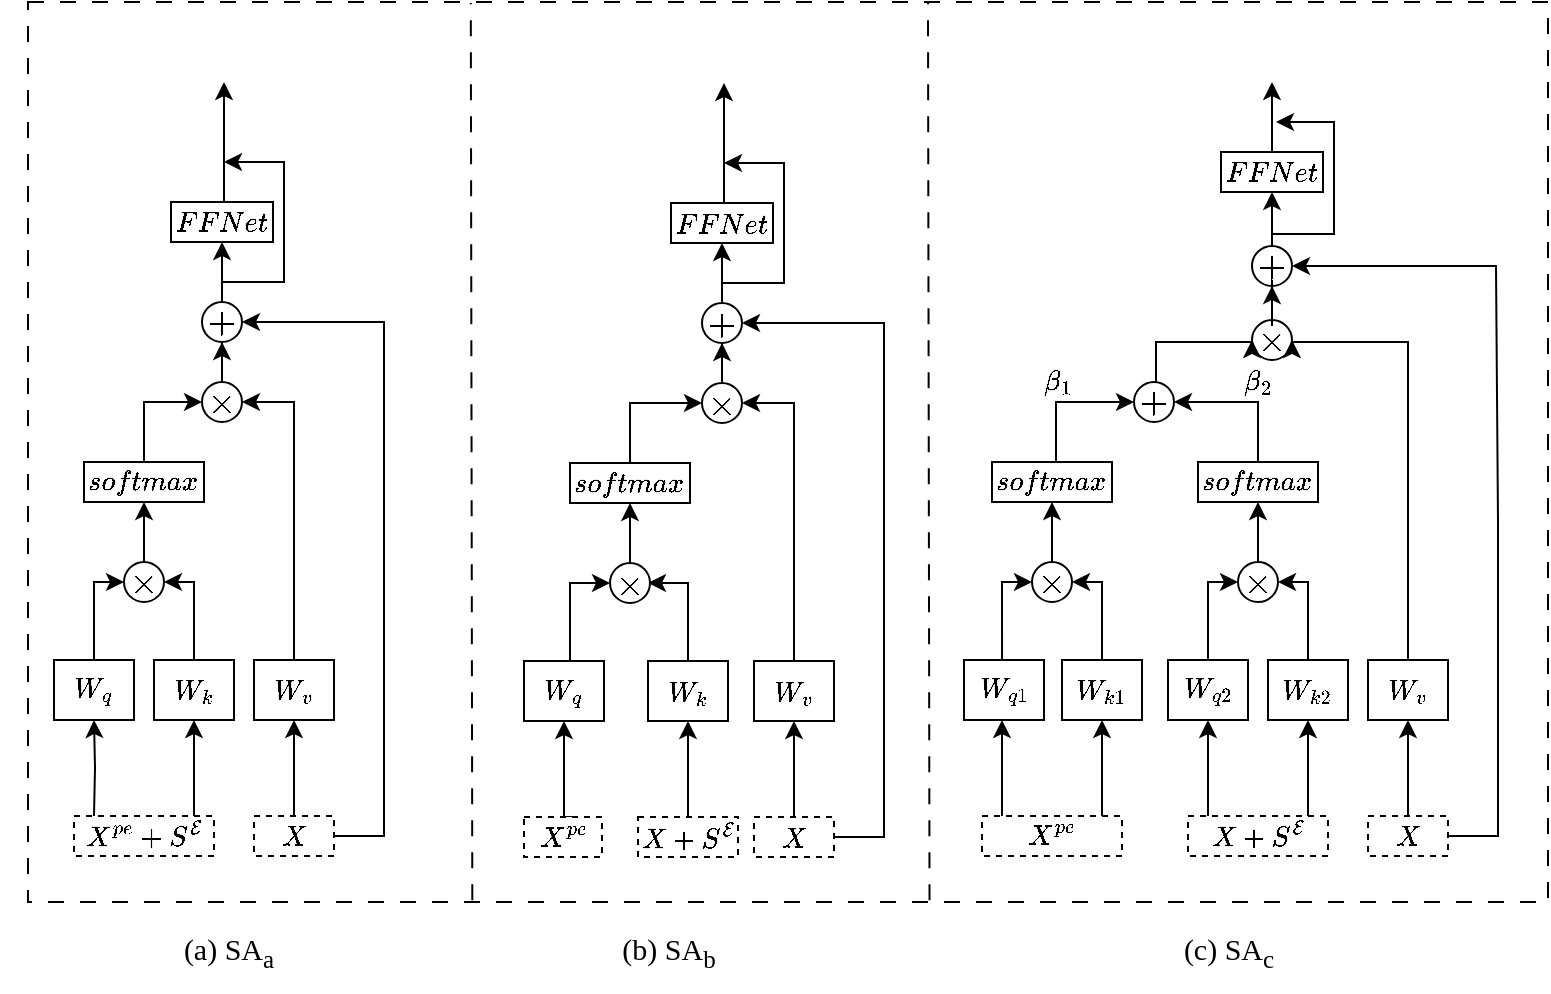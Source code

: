 <mxfile version="21.0.6" type="github">
  <diagram name="第 1 页" id="M36WyEC-G-t3JZa7LGa_">
    <mxGraphModel dx="1434" dy="764" grid="1" gridSize="10" guides="1" tooltips="1" connect="1" arrows="1" fold="1" page="1" pageScale="1" pageWidth="827" pageHeight="1169" math="1" shadow="0">
      <root>
        <mxCell id="0" />
        <mxCell id="1" parent="0" />
        <mxCell id="JCxbR3vqVqJVynUhY-H6-99" value="" style="group" vertex="1" connectable="0" parent="1">
          <mxGeometry x="40" y="10" width="760" height="495" as="geometry" />
        </mxCell>
        <mxCell id="JCxbR3vqVqJVynUhY-H6-1" value="" style="group" vertex="1" connectable="0" parent="JCxbR3vqVqJVynUhY-H6-99">
          <mxGeometry x="13" y="40" width="722" height="387.5" as="geometry" />
        </mxCell>
        <mxCell id="JCxbR3vqVqJVynUhY-H6-2" style="edgeStyle=orthogonalEdgeStyle;rounded=0;orthogonalLoop=1;jettySize=auto;html=1;" edge="1" parent="JCxbR3vqVqJVynUhY-H6-1">
          <mxGeometry relative="1" as="geometry">
            <mxPoint x="70" y="319" as="targetPoint" />
            <mxPoint x="70" y="369" as="sourcePoint" />
          </mxGeometry>
        </mxCell>
        <mxCell id="JCxbR3vqVqJVynUhY-H6-3" style="edgeStyle=orthogonalEdgeStyle;rounded=0;orthogonalLoop=1;jettySize=auto;html=1;" edge="1" parent="JCxbR3vqVqJVynUhY-H6-1" target="JCxbR3vqVqJVynUhY-H6-4">
          <mxGeometry relative="1" as="geometry">
            <mxPoint x="20" y="367" as="sourcePoint" />
          </mxGeometry>
        </mxCell>
        <mxCell id="JCxbR3vqVqJVynUhY-H6-4" value="$$W_q$$" style="rounded=0;whiteSpace=wrap;html=1;" vertex="1" parent="JCxbR3vqVqJVynUhY-H6-1">
          <mxGeometry y="289" width="40" height="30" as="geometry" />
        </mxCell>
        <mxCell id="JCxbR3vqVqJVynUhY-H6-5" value="$$W_k$$" style="rounded=0;whiteSpace=wrap;html=1;" vertex="1" parent="JCxbR3vqVqJVynUhY-H6-1">
          <mxGeometry x="50" y="289" width="40" height="30" as="geometry" />
        </mxCell>
        <mxCell id="JCxbR3vqVqJVynUhY-H6-6" value="$$W_v$$" style="rounded=0;whiteSpace=wrap;html=1;" vertex="1" parent="JCxbR3vqVqJVynUhY-H6-1">
          <mxGeometry x="100" y="289" width="40" height="30" as="geometry" />
        </mxCell>
        <mxCell id="JCxbR3vqVqJVynUhY-H6-7" style="edgeStyle=orthogonalEdgeStyle;rounded=0;orthogonalLoop=1;jettySize=auto;html=1;" edge="1" parent="JCxbR3vqVqJVynUhY-H6-1" source="JCxbR3vqVqJVynUhY-H6-8">
          <mxGeometry relative="1" as="geometry">
            <mxPoint x="45" y="210" as="targetPoint" />
          </mxGeometry>
        </mxCell>
        <mxCell id="JCxbR3vqVqJVynUhY-H6-8" value="&lt;font style=&quot;font-size: 15px;&quot;&gt;$$\times$$&lt;/font&gt;" style="ellipse;whiteSpace=wrap;html=1;aspect=fixed;" vertex="1" parent="JCxbR3vqVqJVynUhY-H6-1">
          <mxGeometry x="35" y="240" width="20" height="20" as="geometry" />
        </mxCell>
        <mxCell id="JCxbR3vqVqJVynUhY-H6-9" style="edgeStyle=orthogonalEdgeStyle;rounded=0;orthogonalLoop=1;jettySize=auto;html=1;entryX=0;entryY=0.5;entryDx=0;entryDy=0;" edge="1" parent="JCxbR3vqVqJVynUhY-H6-1" source="JCxbR3vqVqJVynUhY-H6-4" target="JCxbR3vqVqJVynUhY-H6-8">
          <mxGeometry relative="1" as="geometry">
            <Array as="points">
              <mxPoint x="20" y="250" />
            </Array>
          </mxGeometry>
        </mxCell>
        <mxCell id="JCxbR3vqVqJVynUhY-H6-10" style="edgeStyle=orthogonalEdgeStyle;rounded=0;orthogonalLoop=1;jettySize=auto;html=1;entryX=1;entryY=0.5;entryDx=0;entryDy=0;" edge="1" parent="JCxbR3vqVqJVynUhY-H6-1" source="JCxbR3vqVqJVynUhY-H6-5" target="JCxbR3vqVqJVynUhY-H6-8">
          <mxGeometry relative="1" as="geometry">
            <Array as="points">
              <mxPoint x="70" y="250" />
            </Array>
          </mxGeometry>
        </mxCell>
        <mxCell id="JCxbR3vqVqJVynUhY-H6-11" value="$$softmax$$" style="rounded=0;whiteSpace=wrap;html=1;" vertex="1" parent="JCxbR3vqVqJVynUhY-H6-1">
          <mxGeometry x="15" y="190" width="60" height="20" as="geometry" />
        </mxCell>
        <mxCell id="JCxbR3vqVqJVynUhY-H6-12" value="&lt;font style=&quot;font-size: 15px;&quot;&gt;$$\times$$&lt;/font&gt;" style="ellipse;whiteSpace=wrap;html=1;aspect=fixed;" vertex="1" parent="JCxbR3vqVqJVynUhY-H6-1">
          <mxGeometry x="74" y="150" width="20" height="20" as="geometry" />
        </mxCell>
        <mxCell id="JCxbR3vqVqJVynUhY-H6-13" style="edgeStyle=orthogonalEdgeStyle;rounded=0;orthogonalLoop=1;jettySize=auto;html=1;entryX=1;entryY=0.5;entryDx=0;entryDy=0;" edge="1" parent="JCxbR3vqVqJVynUhY-H6-1" source="JCxbR3vqVqJVynUhY-H6-6" target="JCxbR3vqVqJVynUhY-H6-12">
          <mxGeometry relative="1" as="geometry">
            <Array as="points">
              <mxPoint x="120" y="160" />
            </Array>
          </mxGeometry>
        </mxCell>
        <mxCell id="JCxbR3vqVqJVynUhY-H6-14" style="edgeStyle=orthogonalEdgeStyle;rounded=0;orthogonalLoop=1;jettySize=auto;html=1;entryX=0;entryY=0.5;entryDx=0;entryDy=0;" edge="1" parent="JCxbR3vqVqJVynUhY-H6-1" source="JCxbR3vqVqJVynUhY-H6-11" target="JCxbR3vqVqJVynUhY-H6-12">
          <mxGeometry relative="1" as="geometry">
            <Array as="points">
              <mxPoint x="45" y="160" />
            </Array>
          </mxGeometry>
        </mxCell>
        <mxCell id="JCxbR3vqVqJVynUhY-H6-15" style="edgeStyle=orthogonalEdgeStyle;rounded=0;orthogonalLoop=1;jettySize=auto;html=1;" edge="1" parent="JCxbR3vqVqJVynUhY-H6-1" source="JCxbR3vqVqJVynUhY-H6-16">
          <mxGeometry relative="1" as="geometry">
            <mxPoint x="85" as="targetPoint" />
            <Array as="points">
              <mxPoint x="85" />
              <mxPoint x="85" />
            </Array>
          </mxGeometry>
        </mxCell>
        <mxCell id="JCxbR3vqVqJVynUhY-H6-16" value="$$FFNet$$" style="rounded=0;whiteSpace=wrap;html=1;" vertex="1" parent="JCxbR3vqVqJVynUhY-H6-1">
          <mxGeometry x="58.5" y="60" width="51" height="20" as="geometry" />
        </mxCell>
        <mxCell id="JCxbR3vqVqJVynUhY-H6-17" value="$$X^{pe}+S^\mathcal{E}$$" style="rounded=0;whiteSpace=wrap;html=1;dashed=1;" vertex="1" parent="JCxbR3vqVqJVynUhY-H6-1">
          <mxGeometry x="10" y="367" width="70" height="20" as="geometry" />
        </mxCell>
        <mxCell id="JCxbR3vqVqJVynUhY-H6-18" style="edgeStyle=orthogonalEdgeStyle;rounded=0;orthogonalLoop=1;jettySize=auto;html=1;entryX=0.5;entryY=1;entryDx=0;entryDy=0;" edge="1" parent="JCxbR3vqVqJVynUhY-H6-1" source="JCxbR3vqVqJVynUhY-H6-19" target="JCxbR3vqVqJVynUhY-H6-6">
          <mxGeometry relative="1" as="geometry" />
        </mxCell>
        <mxCell id="JCxbR3vqVqJVynUhY-H6-19" value="$$X$$" style="rounded=0;whiteSpace=wrap;html=1;dashed=1;" vertex="1" parent="JCxbR3vqVqJVynUhY-H6-1">
          <mxGeometry x="100" y="367" width="40" height="20" as="geometry" />
        </mxCell>
        <mxCell id="JCxbR3vqVqJVynUhY-H6-20" style="edgeStyle=orthogonalEdgeStyle;rounded=0;orthogonalLoop=1;jettySize=auto;html=1;entryX=0.5;entryY=1;entryDx=0;entryDy=0;" edge="1" parent="JCxbR3vqVqJVynUhY-H6-1" source="JCxbR3vqVqJVynUhY-H6-21" target="JCxbR3vqVqJVynUhY-H6-16">
          <mxGeometry relative="1" as="geometry" />
        </mxCell>
        <mxCell id="JCxbR3vqVqJVynUhY-H6-21" value="&lt;font style=&quot;font-size: 15px;&quot;&gt;$$+$$&lt;/font&gt;" style="ellipse;whiteSpace=wrap;html=1;aspect=fixed;" vertex="1" parent="JCxbR3vqVqJVynUhY-H6-1">
          <mxGeometry x="74" y="110" width="20" height="20" as="geometry" />
        </mxCell>
        <mxCell id="JCxbR3vqVqJVynUhY-H6-22" style="edgeStyle=orthogonalEdgeStyle;rounded=0;orthogonalLoop=1;jettySize=auto;html=1;entryX=0.5;entryY=1;entryDx=0;entryDy=0;" edge="1" parent="JCxbR3vqVqJVynUhY-H6-1" source="JCxbR3vqVqJVynUhY-H6-12" target="JCxbR3vqVqJVynUhY-H6-21">
          <mxGeometry relative="1" as="geometry" />
        </mxCell>
        <mxCell id="JCxbR3vqVqJVynUhY-H6-23" value="" style="endArrow=classic;html=1;rounded=0;exitX=1;exitY=0.5;exitDx=0;exitDy=0;entryX=1;entryY=0.5;entryDx=0;entryDy=0;" edge="1" parent="JCxbR3vqVqJVynUhY-H6-1" source="JCxbR3vqVqJVynUhY-H6-19" target="JCxbR3vqVqJVynUhY-H6-21">
          <mxGeometry width="50" height="50" relative="1" as="geometry">
            <mxPoint x="-25" y="408" as="sourcePoint" />
            <mxPoint x="105" y="120" as="targetPoint" />
            <Array as="points">
              <mxPoint x="165" y="377" />
              <mxPoint x="165" y="220" />
              <mxPoint x="165" y="120" />
            </Array>
          </mxGeometry>
        </mxCell>
        <mxCell id="JCxbR3vqVqJVynUhY-H6-24" value="" style="endArrow=classic;html=1;rounded=0;" edge="1" parent="JCxbR3vqVqJVynUhY-H6-1">
          <mxGeometry width="50" height="50" relative="1" as="geometry">
            <mxPoint x="84" y="100" as="sourcePoint" />
            <mxPoint x="85" y="40" as="targetPoint" />
            <Array as="points">
              <mxPoint x="115" y="100" />
              <mxPoint x="115" y="40" />
            </Array>
          </mxGeometry>
        </mxCell>
        <mxCell id="JCxbR3vqVqJVynUhY-H6-25" value="" style="group" vertex="1" connectable="0" parent="JCxbR3vqVqJVynUhY-H6-1">
          <mxGeometry x="455" width="267" height="387" as="geometry" />
        </mxCell>
        <mxCell id="JCxbR3vqVqJVynUhY-H6-26" style="edgeStyle=orthogonalEdgeStyle;rounded=0;orthogonalLoop=1;jettySize=auto;html=1;" edge="1" parent="JCxbR3vqVqJVynUhY-H6-25">
          <mxGeometry relative="1" as="geometry">
            <mxPoint x="172" y="319" as="targetPoint" />
            <mxPoint x="172" y="369" as="sourcePoint" />
          </mxGeometry>
        </mxCell>
        <mxCell id="JCxbR3vqVqJVynUhY-H6-27" style="edgeStyle=orthogonalEdgeStyle;rounded=0;orthogonalLoop=1;jettySize=auto;html=1;" edge="1" parent="JCxbR3vqVqJVynUhY-H6-25">
          <mxGeometry relative="1" as="geometry">
            <mxPoint x="122" y="367" as="sourcePoint" />
            <mxPoint x="122" y="319" as="targetPoint" />
          </mxGeometry>
        </mxCell>
        <mxCell id="JCxbR3vqVqJVynUhY-H6-28" style="edgeStyle=orthogonalEdgeStyle;rounded=0;orthogonalLoop=1;jettySize=auto;html=1;entryX=0;entryY=0.5;entryDx=0;entryDy=0;" edge="1" parent="JCxbR3vqVqJVynUhY-H6-25" target="JCxbR3vqVqJVynUhY-H6-33">
          <mxGeometry relative="1" as="geometry">
            <mxPoint x="122" y="289" as="sourcePoint" />
            <Array as="points">
              <mxPoint x="122" y="250" />
            </Array>
          </mxGeometry>
        </mxCell>
        <mxCell id="JCxbR3vqVqJVynUhY-H6-29" value="$$W_{q2}$$" style="rounded=0;whiteSpace=wrap;html=1;" vertex="1" parent="JCxbR3vqVqJVynUhY-H6-25">
          <mxGeometry x="102" y="289" width="40" height="30" as="geometry" />
        </mxCell>
        <mxCell id="JCxbR3vqVqJVynUhY-H6-30" value="$$W_{k2}$$" style="rounded=0;whiteSpace=wrap;html=1;" vertex="1" parent="JCxbR3vqVqJVynUhY-H6-25">
          <mxGeometry x="152" y="289" width="40" height="30" as="geometry" />
        </mxCell>
        <mxCell id="JCxbR3vqVqJVynUhY-H6-31" value="$$W_v$$" style="rounded=0;whiteSpace=wrap;html=1;" vertex="1" parent="JCxbR3vqVqJVynUhY-H6-25">
          <mxGeometry x="202" y="289" width="40" height="30" as="geometry" />
        </mxCell>
        <mxCell id="JCxbR3vqVqJVynUhY-H6-32" style="edgeStyle=orthogonalEdgeStyle;rounded=0;orthogonalLoop=1;jettySize=auto;html=1;" edge="1" parent="JCxbR3vqVqJVynUhY-H6-25" source="JCxbR3vqVqJVynUhY-H6-33">
          <mxGeometry relative="1" as="geometry">
            <mxPoint x="147" y="210" as="targetPoint" />
          </mxGeometry>
        </mxCell>
        <mxCell id="JCxbR3vqVqJVynUhY-H6-33" value="&lt;font style=&quot;font-size: 15px;&quot;&gt;$$\times$$&lt;/font&gt;" style="ellipse;whiteSpace=wrap;html=1;aspect=fixed;" vertex="1" parent="JCxbR3vqVqJVynUhY-H6-25">
          <mxGeometry x="137" y="240" width="20" height="20" as="geometry" />
        </mxCell>
        <mxCell id="JCxbR3vqVqJVynUhY-H6-34" style="edgeStyle=orthogonalEdgeStyle;rounded=0;orthogonalLoop=1;jettySize=auto;html=1;entryX=1;entryY=0.5;entryDx=0;entryDy=0;" edge="1" parent="JCxbR3vqVqJVynUhY-H6-25" source="JCxbR3vqVqJVynUhY-H6-30" target="JCxbR3vqVqJVynUhY-H6-33">
          <mxGeometry relative="1" as="geometry">
            <Array as="points">
              <mxPoint x="172" y="250" />
            </Array>
          </mxGeometry>
        </mxCell>
        <mxCell id="JCxbR3vqVqJVynUhY-H6-35" value="$$softmax$$" style="rounded=0;whiteSpace=wrap;html=1;" vertex="1" parent="JCxbR3vqVqJVynUhY-H6-25">
          <mxGeometry x="117" y="190" width="60" height="20" as="geometry" />
        </mxCell>
        <mxCell id="JCxbR3vqVqJVynUhY-H6-36" value="&lt;font style=&quot;font-size: 15px;&quot;&gt;$$\times$$&lt;/font&gt;" style="ellipse;whiteSpace=wrap;html=1;aspect=fixed;" vertex="1" parent="JCxbR3vqVqJVynUhY-H6-25">
          <mxGeometry x="144" y="119" width="20" height="20" as="geometry" />
        </mxCell>
        <mxCell id="JCxbR3vqVqJVynUhY-H6-37" style="edgeStyle=orthogonalEdgeStyle;rounded=0;orthogonalLoop=1;jettySize=auto;html=1;entryX=1;entryY=0.5;entryDx=0;entryDy=0;" edge="1" parent="JCxbR3vqVqJVynUhY-H6-25" source="JCxbR3vqVqJVynUhY-H6-31" target="JCxbR3vqVqJVynUhY-H6-36">
          <mxGeometry relative="1" as="geometry">
            <Array as="points">
              <mxPoint x="222" y="130" />
              <mxPoint x="164" y="130" />
            </Array>
          </mxGeometry>
        </mxCell>
        <mxCell id="JCxbR3vqVqJVynUhY-H6-38" style="edgeStyle=orthogonalEdgeStyle;rounded=0;orthogonalLoop=1;jettySize=auto;html=1;" edge="1" parent="JCxbR3vqVqJVynUhY-H6-25" source="JCxbR3vqVqJVynUhY-H6-39">
          <mxGeometry relative="1" as="geometry">
            <mxPoint x="154" as="targetPoint" />
          </mxGeometry>
        </mxCell>
        <mxCell id="JCxbR3vqVqJVynUhY-H6-39" value="$$FFNet$$" style="rounded=0;whiteSpace=wrap;html=1;" vertex="1" parent="JCxbR3vqVqJVynUhY-H6-25">
          <mxGeometry x="128.5" y="35" width="51" height="20" as="geometry" />
        </mxCell>
        <mxCell id="JCxbR3vqVqJVynUhY-H6-40" value="$$X + S^\mathcal{E}$$" style="rounded=0;whiteSpace=wrap;html=1;dashed=1;" vertex="1" parent="JCxbR3vqVqJVynUhY-H6-25">
          <mxGeometry x="112" y="367" width="70" height="20" as="geometry" />
        </mxCell>
        <mxCell id="JCxbR3vqVqJVynUhY-H6-41" style="edgeStyle=orthogonalEdgeStyle;rounded=0;orthogonalLoop=1;jettySize=auto;html=1;entryX=0.5;entryY=1;entryDx=0;entryDy=0;" edge="1" parent="JCxbR3vqVqJVynUhY-H6-25" source="JCxbR3vqVqJVynUhY-H6-42" target="JCxbR3vqVqJVynUhY-H6-31">
          <mxGeometry relative="1" as="geometry" />
        </mxCell>
        <mxCell id="JCxbR3vqVqJVynUhY-H6-42" value="$$X$$" style="rounded=0;whiteSpace=wrap;html=1;dashed=1;" vertex="1" parent="JCxbR3vqVqJVynUhY-H6-25">
          <mxGeometry x="202" y="367" width="40" height="20" as="geometry" />
        </mxCell>
        <mxCell id="JCxbR3vqVqJVynUhY-H6-43" style="edgeStyle=orthogonalEdgeStyle;rounded=0;orthogonalLoop=1;jettySize=auto;html=1;entryX=0.5;entryY=1;entryDx=0;entryDy=0;" edge="1" parent="JCxbR3vqVqJVynUhY-H6-25" source="JCxbR3vqVqJVynUhY-H6-44" target="JCxbR3vqVqJVynUhY-H6-39">
          <mxGeometry relative="1" as="geometry" />
        </mxCell>
        <mxCell id="JCxbR3vqVqJVynUhY-H6-44" value="&lt;font style=&quot;font-size: 15px;&quot;&gt;$$+$$&lt;/font&gt;" style="ellipse;whiteSpace=wrap;html=1;aspect=fixed;" vertex="1" parent="JCxbR3vqVqJVynUhY-H6-25">
          <mxGeometry x="144" y="82" width="20" height="20" as="geometry" />
        </mxCell>
        <mxCell id="JCxbR3vqVqJVynUhY-H6-45" style="edgeStyle=orthogonalEdgeStyle;rounded=0;orthogonalLoop=1;jettySize=auto;html=1;entryX=0.5;entryY=1;entryDx=0;entryDy=0;" edge="1" parent="JCxbR3vqVqJVynUhY-H6-25" source="JCxbR3vqVqJVynUhY-H6-36" target="JCxbR3vqVqJVynUhY-H6-44">
          <mxGeometry relative="1" as="geometry" />
        </mxCell>
        <mxCell id="JCxbR3vqVqJVynUhY-H6-46" value="" style="endArrow=classic;html=1;rounded=0;exitX=1;exitY=0.5;exitDx=0;exitDy=0;entryX=1;entryY=0.5;entryDx=0;entryDy=0;" edge="1" parent="JCxbR3vqVqJVynUhY-H6-25" source="JCxbR3vqVqJVynUhY-H6-42" target="JCxbR3vqVqJVynUhY-H6-44">
          <mxGeometry width="50" height="50" relative="1" as="geometry">
            <mxPoint x="77" y="408" as="sourcePoint" />
            <mxPoint x="207" y="120" as="targetPoint" />
            <Array as="points">
              <mxPoint x="267" y="377" />
              <mxPoint x="267" y="220" />
              <mxPoint x="266" y="92" />
            </Array>
          </mxGeometry>
        </mxCell>
        <mxCell id="JCxbR3vqVqJVynUhY-H6-47" value="" style="endArrow=classic;html=1;rounded=0;" edge="1" parent="JCxbR3vqVqJVynUhY-H6-25">
          <mxGeometry width="50" height="50" relative="1" as="geometry">
            <mxPoint x="154" y="76" as="sourcePoint" />
            <mxPoint x="156" y="20" as="targetPoint" />
            <Array as="points">
              <mxPoint x="166" y="76" />
              <mxPoint x="185" y="76" />
              <mxPoint x="185" y="20" />
            </Array>
          </mxGeometry>
        </mxCell>
        <mxCell id="JCxbR3vqVqJVynUhY-H6-48" style="edgeStyle=orthogonalEdgeStyle;rounded=0;orthogonalLoop=1;jettySize=auto;html=1;" edge="1" parent="JCxbR3vqVqJVynUhY-H6-25">
          <mxGeometry relative="1" as="geometry">
            <mxPoint x="69" y="319" as="targetPoint" />
            <mxPoint x="69" y="369" as="sourcePoint" />
          </mxGeometry>
        </mxCell>
        <mxCell id="JCxbR3vqVqJVynUhY-H6-49" style="edgeStyle=orthogonalEdgeStyle;rounded=0;orthogonalLoop=1;jettySize=auto;html=1;" edge="1" parent="JCxbR3vqVqJVynUhY-H6-25">
          <mxGeometry relative="1" as="geometry">
            <mxPoint x="19" y="367" as="sourcePoint" />
            <mxPoint x="19" y="319" as="targetPoint" />
          </mxGeometry>
        </mxCell>
        <mxCell id="JCxbR3vqVqJVynUhY-H6-50" style="edgeStyle=orthogonalEdgeStyle;rounded=0;orthogonalLoop=1;jettySize=auto;html=1;entryX=0;entryY=0.5;entryDx=0;entryDy=0;" edge="1" parent="JCxbR3vqVqJVynUhY-H6-25" target="JCxbR3vqVqJVynUhY-H6-54">
          <mxGeometry relative="1" as="geometry">
            <Array as="points">
              <mxPoint x="19" y="250" />
            </Array>
            <mxPoint x="19.029" y="289" as="sourcePoint" />
          </mxGeometry>
        </mxCell>
        <mxCell id="JCxbR3vqVqJVynUhY-H6-51" value="$$W_{q1}$$" style="rounded=0;whiteSpace=wrap;html=1;" vertex="1" parent="JCxbR3vqVqJVynUhY-H6-25">
          <mxGeometry y="289" width="40" height="30" as="geometry" />
        </mxCell>
        <mxCell id="JCxbR3vqVqJVynUhY-H6-52" value="$$W_{k1}$$" style="rounded=0;whiteSpace=wrap;html=1;" vertex="1" parent="JCxbR3vqVqJVynUhY-H6-25">
          <mxGeometry x="49" y="289" width="40" height="30" as="geometry" />
        </mxCell>
        <mxCell id="JCxbR3vqVqJVynUhY-H6-53" style="edgeStyle=orthogonalEdgeStyle;rounded=0;orthogonalLoop=1;jettySize=auto;html=1;" edge="1" parent="JCxbR3vqVqJVynUhY-H6-25" source="JCxbR3vqVqJVynUhY-H6-54">
          <mxGeometry relative="1" as="geometry">
            <mxPoint x="44" y="210" as="targetPoint" />
          </mxGeometry>
        </mxCell>
        <mxCell id="JCxbR3vqVqJVynUhY-H6-54" value="&lt;font style=&quot;font-size: 15px;&quot;&gt;$$\times$$&lt;/font&gt;" style="ellipse;whiteSpace=wrap;html=1;aspect=fixed;" vertex="1" parent="JCxbR3vqVqJVynUhY-H6-25">
          <mxGeometry x="34" y="240" width="20" height="20" as="geometry" />
        </mxCell>
        <mxCell id="JCxbR3vqVqJVynUhY-H6-55" style="edgeStyle=orthogonalEdgeStyle;rounded=0;orthogonalLoop=1;jettySize=auto;html=1;entryX=1;entryY=0.5;entryDx=0;entryDy=0;" edge="1" parent="JCxbR3vqVqJVynUhY-H6-25" source="JCxbR3vqVqJVynUhY-H6-52" target="JCxbR3vqVqJVynUhY-H6-54">
          <mxGeometry relative="1" as="geometry">
            <Array as="points">
              <mxPoint x="69" y="250" />
            </Array>
          </mxGeometry>
        </mxCell>
        <mxCell id="JCxbR3vqVqJVynUhY-H6-56" value="$$softmax$$" style="rounded=0;whiteSpace=wrap;html=1;" vertex="1" parent="JCxbR3vqVqJVynUhY-H6-25">
          <mxGeometry x="14" y="190" width="60" height="20" as="geometry" />
        </mxCell>
        <mxCell id="JCxbR3vqVqJVynUhY-H6-57" value="$$X^{pe}$$" style="rounded=0;whiteSpace=wrap;html=1;dashed=1;" vertex="1" parent="JCxbR3vqVqJVynUhY-H6-25">
          <mxGeometry x="9" y="367" width="70" height="20" as="geometry" />
        </mxCell>
        <mxCell id="JCxbR3vqVqJVynUhY-H6-58" style="edgeStyle=orthogonalEdgeStyle;rounded=0;orthogonalLoop=1;jettySize=auto;html=1;entryX=0;entryY=0.5;entryDx=0;entryDy=0;" edge="1" parent="JCxbR3vqVqJVynUhY-H6-25" source="JCxbR3vqVqJVynUhY-H6-59" target="JCxbR3vqVqJVynUhY-H6-36">
          <mxGeometry relative="1" as="geometry">
            <mxPoint x="95" y="110" as="targetPoint" />
            <Array as="points">
              <mxPoint x="96" y="130" />
              <mxPoint x="144" y="130" />
            </Array>
          </mxGeometry>
        </mxCell>
        <mxCell id="JCxbR3vqVqJVynUhY-H6-59" value="&lt;font style=&quot;font-size: 15px;&quot;&gt;$$+$$&lt;/font&gt;" style="ellipse;whiteSpace=wrap;html=1;aspect=fixed;" vertex="1" parent="JCxbR3vqVqJVynUhY-H6-25">
          <mxGeometry x="85" y="150" width="20" height="20" as="geometry" />
        </mxCell>
        <mxCell id="JCxbR3vqVqJVynUhY-H6-60" style="edgeStyle=orthogonalEdgeStyle;rounded=0;orthogonalLoop=1;jettySize=auto;html=1;entryX=1;entryY=0.5;entryDx=0;entryDy=0;" edge="1" parent="JCxbR3vqVqJVynUhY-H6-25" source="JCxbR3vqVqJVynUhY-H6-35" target="JCxbR3vqVqJVynUhY-H6-59">
          <mxGeometry relative="1" as="geometry">
            <mxPoint x="106" y="160" as="targetPoint" />
            <Array as="points">
              <mxPoint x="147" y="160" />
            </Array>
          </mxGeometry>
        </mxCell>
        <mxCell id="JCxbR3vqVqJVynUhY-H6-61" style="edgeStyle=orthogonalEdgeStyle;rounded=0;orthogonalLoop=1;jettySize=auto;html=1;entryX=0;entryY=0.5;entryDx=0;entryDy=0;" edge="1" parent="JCxbR3vqVqJVynUhY-H6-25" source="JCxbR3vqVqJVynUhY-H6-56" target="JCxbR3vqVqJVynUhY-H6-59">
          <mxGeometry relative="1" as="geometry">
            <Array as="points">
              <mxPoint x="46" y="160" />
            </Array>
          </mxGeometry>
        </mxCell>
        <mxCell id="JCxbR3vqVqJVynUhY-H6-62" value="$$\beta_1$$" style="text;html=1;align=center;verticalAlign=middle;resizable=0;points=[];autosize=1;strokeColor=none;fillColor=none;" vertex="1" parent="JCxbR3vqVqJVynUhY-H6-25">
          <mxGeometry x="2" y="135" width="90" height="30" as="geometry" />
        </mxCell>
        <mxCell id="JCxbR3vqVqJVynUhY-H6-63" value="$$\beta_2$$" style="text;html=1;align=center;verticalAlign=middle;resizable=0;points=[];autosize=1;strokeColor=none;fillColor=none;" vertex="1" parent="JCxbR3vqVqJVynUhY-H6-25">
          <mxGeometry x="102" y="135" width="90" height="30" as="geometry" />
        </mxCell>
        <mxCell id="JCxbR3vqVqJVynUhY-H6-64" value="" style="group" vertex="1" connectable="0" parent="JCxbR3vqVqJVynUhY-H6-1">
          <mxGeometry x="235" y="0.5" width="180" height="387" as="geometry" />
        </mxCell>
        <mxCell id="JCxbR3vqVqJVynUhY-H6-65" style="edgeStyle=orthogonalEdgeStyle;rounded=0;orthogonalLoop=1;jettySize=auto;html=1;" edge="1" parent="JCxbR3vqVqJVynUhY-H6-64">
          <mxGeometry relative="1" as="geometry">
            <mxPoint x="82" y="319" as="targetPoint" />
            <mxPoint x="82" y="369" as="sourcePoint" />
          </mxGeometry>
        </mxCell>
        <mxCell id="JCxbR3vqVqJVynUhY-H6-66" style="edgeStyle=orthogonalEdgeStyle;rounded=0;orthogonalLoop=1;jettySize=auto;html=1;" edge="1" parent="JCxbR3vqVqJVynUhY-H6-64" target="JCxbR3vqVqJVynUhY-H6-67">
          <mxGeometry relative="1" as="geometry">
            <mxPoint x="25" y="367" as="sourcePoint" />
            <Array as="points">
              <mxPoint x="20" y="367" />
            </Array>
          </mxGeometry>
        </mxCell>
        <mxCell id="JCxbR3vqVqJVynUhY-H6-67" value="$$W_q$$" style="rounded=0;whiteSpace=wrap;html=1;" vertex="1" parent="JCxbR3vqVqJVynUhY-H6-64">
          <mxGeometry y="289" width="40" height="30" as="geometry" />
        </mxCell>
        <mxCell id="JCxbR3vqVqJVynUhY-H6-68" style="edgeStyle=orthogonalEdgeStyle;rounded=0;orthogonalLoop=1;jettySize=auto;html=1;entryX=1;entryY=0.5;entryDx=0;entryDy=0;" edge="1" parent="JCxbR3vqVqJVynUhY-H6-64">
          <mxGeometry relative="1" as="geometry">
            <Array as="points">
              <mxPoint x="82" y="250" />
            </Array>
            <mxPoint x="82.0" y="289" as="sourcePoint" />
            <mxPoint x="62.0" y="250" as="targetPoint" />
          </mxGeometry>
        </mxCell>
        <mxCell id="JCxbR3vqVqJVynUhY-H6-69" value="$$W_k$$" style="rounded=0;whiteSpace=wrap;html=1;" vertex="1" parent="JCxbR3vqVqJVynUhY-H6-64">
          <mxGeometry x="62" y="289" width="40" height="30" as="geometry" />
        </mxCell>
        <mxCell id="JCxbR3vqVqJVynUhY-H6-70" value="$$W_v$$" style="rounded=0;whiteSpace=wrap;html=1;" vertex="1" parent="JCxbR3vqVqJVynUhY-H6-64">
          <mxGeometry x="115" y="289" width="40" height="30" as="geometry" />
        </mxCell>
        <mxCell id="JCxbR3vqVqJVynUhY-H6-71" value="&lt;font style=&quot;font-size: 15px;&quot;&gt;$$\times$$&lt;/font&gt;" style="ellipse;whiteSpace=wrap;html=1;aspect=fixed;" vertex="1" parent="JCxbR3vqVqJVynUhY-H6-64">
          <mxGeometry x="43" y="240" width="20" height="20" as="geometry" />
        </mxCell>
        <mxCell id="JCxbR3vqVqJVynUhY-H6-72" style="edgeStyle=orthogonalEdgeStyle;rounded=0;orthogonalLoop=1;jettySize=auto;html=1;entryX=0;entryY=0.5;entryDx=0;entryDy=0;" edge="1" parent="JCxbR3vqVqJVynUhY-H6-64" source="JCxbR3vqVqJVynUhY-H6-67" target="JCxbR3vqVqJVynUhY-H6-71">
          <mxGeometry relative="1" as="geometry">
            <Array as="points">
              <mxPoint x="23" y="250" />
            </Array>
          </mxGeometry>
        </mxCell>
        <mxCell id="JCxbR3vqVqJVynUhY-H6-73" style="edgeStyle=orthogonalEdgeStyle;rounded=0;orthogonalLoop=1;jettySize=auto;html=1;entryX=0;entryY=0.5;entryDx=0;entryDy=0;" edge="1" parent="JCxbR3vqVqJVynUhY-H6-64" target="JCxbR3vqVqJVynUhY-H6-76">
          <mxGeometry relative="1" as="geometry">
            <Array as="points">
              <mxPoint x="53" y="160" />
            </Array>
            <mxPoint x="53" y="190" as="sourcePoint" />
            <mxPoint x="82.0" y="160" as="targetPoint" />
          </mxGeometry>
        </mxCell>
        <mxCell id="JCxbR3vqVqJVynUhY-H6-74" value="$$softmax$$" style="rounded=0;whiteSpace=wrap;html=1;" vertex="1" parent="JCxbR3vqVqJVynUhY-H6-64">
          <mxGeometry x="23" y="190" width="60" height="20" as="geometry" />
        </mxCell>
        <mxCell id="JCxbR3vqVqJVynUhY-H6-75" style="edgeStyle=orthogonalEdgeStyle;rounded=0;orthogonalLoop=1;jettySize=auto;html=1;entryX=0.5;entryY=1;entryDx=0;entryDy=0;" edge="1" parent="JCxbR3vqVqJVynUhY-H6-64" source="JCxbR3vqVqJVynUhY-H6-71" target="JCxbR3vqVqJVynUhY-H6-74">
          <mxGeometry relative="1" as="geometry">
            <mxPoint x="60" y="210" as="targetPoint" />
          </mxGeometry>
        </mxCell>
        <mxCell id="JCxbR3vqVqJVynUhY-H6-76" value="&lt;font style=&quot;font-size: 15px;&quot;&gt;$$\times$$&lt;/font&gt;" style="ellipse;whiteSpace=wrap;html=1;aspect=fixed;" vertex="1" parent="JCxbR3vqVqJVynUhY-H6-64">
          <mxGeometry x="89" y="150" width="20" height="20" as="geometry" />
        </mxCell>
        <mxCell id="JCxbR3vqVqJVynUhY-H6-77" style="edgeStyle=orthogonalEdgeStyle;rounded=0;orthogonalLoop=1;jettySize=auto;html=1;entryX=1;entryY=0.5;entryDx=0;entryDy=0;" edge="1" parent="JCxbR3vqVqJVynUhY-H6-64" source="JCxbR3vqVqJVynUhY-H6-70" target="JCxbR3vqVqJVynUhY-H6-76">
          <mxGeometry relative="1" as="geometry">
            <Array as="points">
              <mxPoint x="135" y="160" />
            </Array>
          </mxGeometry>
        </mxCell>
        <mxCell id="JCxbR3vqVqJVynUhY-H6-78" style="edgeStyle=orthogonalEdgeStyle;rounded=0;orthogonalLoop=1;jettySize=auto;html=1;" edge="1" parent="JCxbR3vqVqJVynUhY-H6-64" source="JCxbR3vqVqJVynUhY-H6-79">
          <mxGeometry relative="1" as="geometry">
            <mxPoint x="100" as="targetPoint" />
            <Array as="points">
              <mxPoint x="100" />
              <mxPoint x="100" />
            </Array>
          </mxGeometry>
        </mxCell>
        <mxCell id="JCxbR3vqVqJVynUhY-H6-79" value="$$FFNet$$" style="rounded=0;whiteSpace=wrap;html=1;" vertex="1" parent="JCxbR3vqVqJVynUhY-H6-64">
          <mxGeometry x="73.5" y="60" width="51" height="20" as="geometry" />
        </mxCell>
        <mxCell id="JCxbR3vqVqJVynUhY-H6-80" value="$$X^{pe}$$" style="rounded=0;whiteSpace=wrap;html=1;dashed=1;" vertex="1" parent="JCxbR3vqVqJVynUhY-H6-64">
          <mxGeometry y="367" width="39" height="20" as="geometry" />
        </mxCell>
        <mxCell id="JCxbR3vqVqJVynUhY-H6-81" style="edgeStyle=orthogonalEdgeStyle;rounded=0;orthogonalLoop=1;jettySize=auto;html=1;entryX=0.5;entryY=1;entryDx=0;entryDy=0;" edge="1" parent="JCxbR3vqVqJVynUhY-H6-64" source="JCxbR3vqVqJVynUhY-H6-82" target="JCxbR3vqVqJVynUhY-H6-70">
          <mxGeometry relative="1" as="geometry" />
        </mxCell>
        <mxCell id="JCxbR3vqVqJVynUhY-H6-82" value="$$X$$" style="rounded=0;whiteSpace=wrap;html=1;dashed=1;" vertex="1" parent="JCxbR3vqVqJVynUhY-H6-64">
          <mxGeometry x="115" y="367" width="40" height="20" as="geometry" />
        </mxCell>
        <mxCell id="JCxbR3vqVqJVynUhY-H6-83" style="edgeStyle=orthogonalEdgeStyle;rounded=0;orthogonalLoop=1;jettySize=auto;html=1;entryX=0.5;entryY=1;entryDx=0;entryDy=0;" edge="1" parent="JCxbR3vqVqJVynUhY-H6-64" source="JCxbR3vqVqJVynUhY-H6-84" target="JCxbR3vqVqJVynUhY-H6-79">
          <mxGeometry relative="1" as="geometry" />
        </mxCell>
        <mxCell id="JCxbR3vqVqJVynUhY-H6-84" value="&lt;font style=&quot;font-size: 15px;&quot;&gt;$$+$$&lt;/font&gt;" style="ellipse;whiteSpace=wrap;html=1;aspect=fixed;" vertex="1" parent="JCxbR3vqVqJVynUhY-H6-64">
          <mxGeometry x="89" y="110" width="20" height="20" as="geometry" />
        </mxCell>
        <mxCell id="JCxbR3vqVqJVynUhY-H6-85" style="edgeStyle=orthogonalEdgeStyle;rounded=0;orthogonalLoop=1;jettySize=auto;html=1;entryX=0.5;entryY=1;entryDx=0;entryDy=0;" edge="1" parent="JCxbR3vqVqJVynUhY-H6-64" source="JCxbR3vqVqJVynUhY-H6-76" target="JCxbR3vqVqJVynUhY-H6-84">
          <mxGeometry relative="1" as="geometry" />
        </mxCell>
        <mxCell id="JCxbR3vqVqJVynUhY-H6-86" value="" style="endArrow=classic;html=1;rounded=0;exitX=1;exitY=0.5;exitDx=0;exitDy=0;entryX=1;entryY=0.5;entryDx=0;entryDy=0;" edge="1" parent="JCxbR3vqVqJVynUhY-H6-64" source="JCxbR3vqVqJVynUhY-H6-82" target="JCxbR3vqVqJVynUhY-H6-84">
          <mxGeometry width="50" height="50" relative="1" as="geometry">
            <mxPoint x="-10" y="408" as="sourcePoint" />
            <mxPoint x="120" y="120" as="targetPoint" />
            <Array as="points">
              <mxPoint x="180" y="377" />
              <mxPoint x="180" y="220" />
              <mxPoint x="180" y="120" />
            </Array>
          </mxGeometry>
        </mxCell>
        <mxCell id="JCxbR3vqVqJVynUhY-H6-87" value="" style="endArrow=classic;html=1;rounded=0;" edge="1" parent="JCxbR3vqVqJVynUhY-H6-64">
          <mxGeometry width="50" height="50" relative="1" as="geometry">
            <mxPoint x="99" y="100" as="sourcePoint" />
            <mxPoint x="100" y="40" as="targetPoint" />
            <Array as="points">
              <mxPoint x="130" y="100" />
              <mxPoint x="130" y="40" />
            </Array>
          </mxGeometry>
        </mxCell>
        <mxCell id="JCxbR3vqVqJVynUhY-H6-88" value="$$X + S^\mathcal{E}$$" style="rounded=0;whiteSpace=wrap;html=1;dashed=1;" vertex="1" parent="JCxbR3vqVqJVynUhY-H6-64">
          <mxGeometry x="57" y="367" width="50" height="20" as="geometry" />
        </mxCell>
        <mxCell id="JCxbR3vqVqJVynUhY-H6-89" value="&lt;font face=&quot;Times New Roman&quot; style=&quot;font-size: 15px;&quot;&gt;(a) SA&lt;sub&gt;a&lt;/sub&gt;&lt;/font&gt;" style="text;html=1;align=center;verticalAlign=middle;resizable=0;points=[];autosize=1;strokeColor=none;fillColor=none;" vertex="1" parent="JCxbR3vqVqJVynUhY-H6-99">
          <mxGeometry x="65" y="455" width="70" height="40" as="geometry" />
        </mxCell>
        <mxCell id="JCxbR3vqVqJVynUhY-H6-92" value="" style="rounded=0;whiteSpace=wrap;html=1;fillColor=none;dashed=1;dashPattern=8 8;" vertex="1" parent="JCxbR3vqVqJVynUhY-H6-99">
          <mxGeometry width="760" height="450" as="geometry" />
        </mxCell>
        <mxCell id="JCxbR3vqVqJVynUhY-H6-95" value="" style="endArrow=none;html=1;rounded=0;entryX=0.315;entryY=0.001;entryDx=0;entryDy=0;entryPerimeter=0;exitX=0.316;exitY=0.998;exitDx=0;exitDy=0;exitPerimeter=0;dashed=1;dashPattern=8 8;" edge="1" parent="JCxbR3vqVqJVynUhY-H6-99">
          <mxGeometry width="50" height="50" relative="1" as="geometry">
            <mxPoint x="222.16" y="449.1" as="sourcePoint" />
            <mxPoint x="221.4" y="0.45" as="targetPoint" />
          </mxGeometry>
        </mxCell>
        <mxCell id="JCxbR3vqVqJVynUhY-H6-96" value="" style="endArrow=none;html=1;rounded=0;entryX=0.315;entryY=0.001;entryDx=0;entryDy=0;entryPerimeter=0;exitX=0.316;exitY=0.998;exitDx=0;exitDy=0;exitPerimeter=0;dashed=1;dashPattern=8 8;" edge="1" parent="JCxbR3vqVqJVynUhY-H6-99">
          <mxGeometry width="50" height="50" relative="1" as="geometry">
            <mxPoint x="450.76" y="449.1" as="sourcePoint" />
            <mxPoint x="450.0" y="0.45" as="targetPoint" />
          </mxGeometry>
        </mxCell>
        <mxCell id="JCxbR3vqVqJVynUhY-H6-97" value="&lt;font face=&quot;Times New Roman&quot; style=&quot;font-size: 15px;&quot;&gt;(b) SA&lt;sub&gt;b&lt;/sub&gt;&lt;/font&gt;" style="text;html=1;align=center;verticalAlign=middle;resizable=0;points=[];autosize=1;strokeColor=none;fillColor=none;" vertex="1" parent="JCxbR3vqVqJVynUhY-H6-99">
          <mxGeometry x="285" y="455" width="70" height="40" as="geometry" />
        </mxCell>
        <mxCell id="JCxbR3vqVqJVynUhY-H6-98" value="&lt;font face=&quot;Times New Roman&quot; style=&quot;font-size: 15px;&quot;&gt;(c) SA&lt;sub&gt;c&lt;/sub&gt;&lt;/font&gt;" style="text;html=1;align=center;verticalAlign=middle;resizable=0;points=[];autosize=1;strokeColor=none;fillColor=none;" vertex="1" parent="JCxbR3vqVqJVynUhY-H6-99">
          <mxGeometry x="565" y="455" width="70" height="40" as="geometry" />
        </mxCell>
      </root>
    </mxGraphModel>
  </diagram>
</mxfile>
